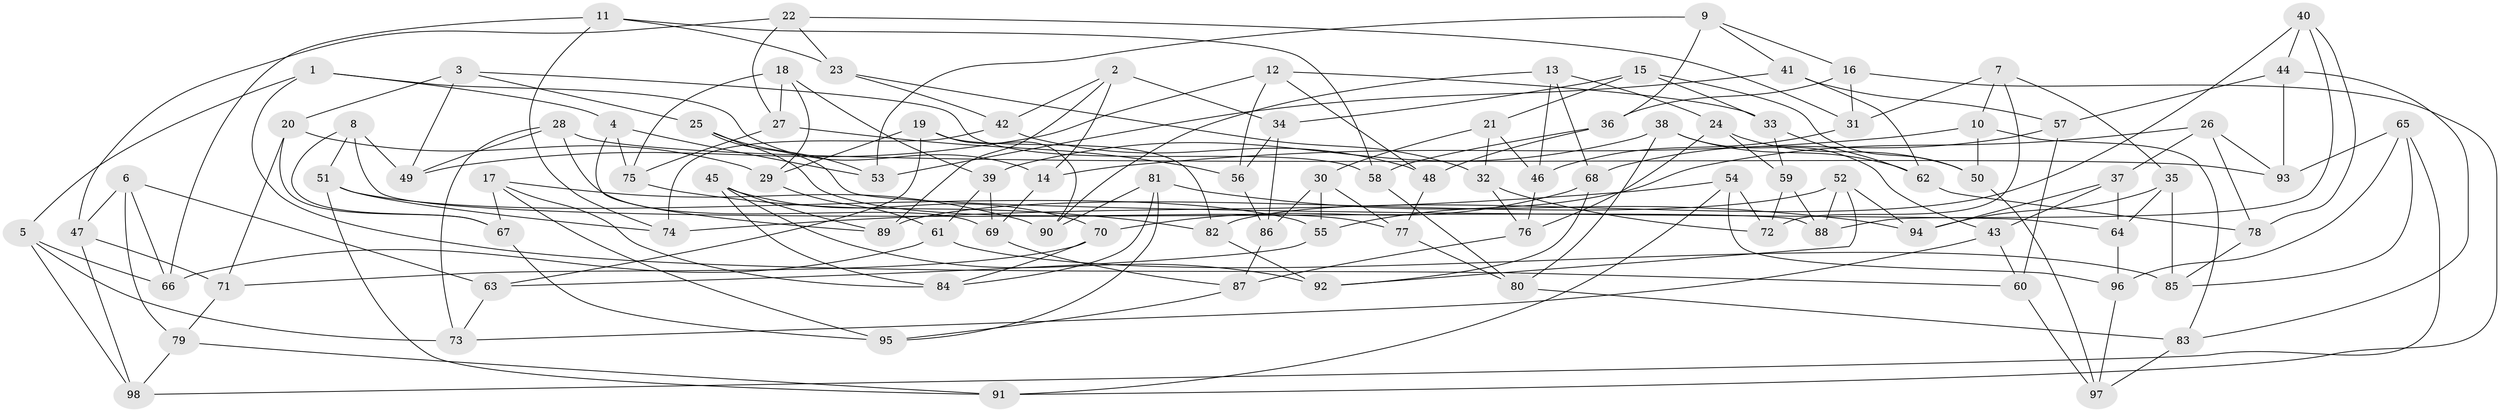 // coarse degree distribution, {4: 0.6470588235294118, 6: 0.16176470588235295, 10: 0.029411764705882353, 3: 0.07352941176470588, 7: 0.04411764705882353, 5: 0.014705882352941176, 8: 0.014705882352941176, 9: 0.014705882352941176}
// Generated by graph-tools (version 1.1) at 2025/20/03/04/25 18:20:28]
// undirected, 98 vertices, 196 edges
graph export_dot {
graph [start="1"]
  node [color=gray90,style=filled];
  1;
  2;
  3;
  4;
  5;
  6;
  7;
  8;
  9;
  10;
  11;
  12;
  13;
  14;
  15;
  16;
  17;
  18;
  19;
  20;
  21;
  22;
  23;
  24;
  25;
  26;
  27;
  28;
  29;
  30;
  31;
  32;
  33;
  34;
  35;
  36;
  37;
  38;
  39;
  40;
  41;
  42;
  43;
  44;
  45;
  46;
  47;
  48;
  49;
  50;
  51;
  52;
  53;
  54;
  55;
  56;
  57;
  58;
  59;
  60;
  61;
  62;
  63;
  64;
  65;
  66;
  67;
  68;
  69;
  70;
  71;
  72;
  73;
  74;
  75;
  76;
  77;
  78;
  79;
  80;
  81;
  82;
  83;
  84;
  85;
  86;
  87;
  88;
  89;
  90;
  91;
  92;
  93;
  94;
  95;
  96;
  97;
  98;
  1 -- 4;
  1 -- 60;
  1 -- 14;
  1 -- 5;
  2 -- 89;
  2 -- 14;
  2 -- 42;
  2 -- 34;
  3 -- 20;
  3 -- 25;
  3 -- 58;
  3 -- 49;
  4 -- 89;
  4 -- 75;
  4 -- 53;
  5 -- 66;
  5 -- 73;
  5 -- 98;
  6 -- 79;
  6 -- 66;
  6 -- 47;
  6 -- 63;
  7 -- 10;
  7 -- 31;
  7 -- 72;
  7 -- 35;
  8 -- 67;
  8 -- 49;
  8 -- 88;
  8 -- 51;
  9 -- 36;
  9 -- 41;
  9 -- 16;
  9 -- 53;
  10 -- 50;
  10 -- 14;
  10 -- 83;
  11 -- 23;
  11 -- 74;
  11 -- 58;
  11 -- 66;
  12 -- 49;
  12 -- 33;
  12 -- 56;
  12 -- 48;
  13 -- 46;
  13 -- 24;
  13 -- 90;
  13 -- 68;
  14 -- 69;
  15 -- 33;
  15 -- 34;
  15 -- 50;
  15 -- 21;
  16 -- 91;
  16 -- 31;
  16 -- 36;
  17 -- 95;
  17 -- 67;
  17 -- 84;
  17 -- 90;
  18 -- 29;
  18 -- 27;
  18 -- 75;
  18 -- 39;
  19 -- 82;
  19 -- 90;
  19 -- 63;
  19 -- 29;
  20 -- 29;
  20 -- 71;
  20 -- 67;
  21 -- 30;
  21 -- 46;
  21 -- 32;
  22 -- 31;
  22 -- 47;
  22 -- 27;
  22 -- 23;
  23 -- 42;
  23 -- 32;
  24 -- 76;
  24 -- 50;
  24 -- 59;
  25 -- 77;
  25 -- 53;
  25 -- 64;
  26 -- 93;
  26 -- 55;
  26 -- 78;
  26 -- 37;
  27 -- 56;
  27 -- 75;
  28 -- 73;
  28 -- 93;
  28 -- 49;
  28 -- 69;
  29 -- 61;
  30 -- 77;
  30 -- 55;
  30 -- 86;
  31 -- 46;
  32 -- 76;
  32 -- 72;
  33 -- 62;
  33 -- 59;
  34 -- 86;
  34 -- 56;
  35 -- 85;
  35 -- 64;
  35 -- 94;
  36 -- 58;
  36 -- 48;
  37 -- 64;
  37 -- 94;
  37 -- 43;
  38 -- 39;
  38 -- 80;
  38 -- 43;
  38 -- 62;
  39 -- 69;
  39 -- 61;
  40 -- 78;
  40 -- 88;
  40 -- 82;
  40 -- 44;
  41 -- 53;
  41 -- 62;
  41 -- 57;
  42 -- 48;
  42 -- 74;
  43 -- 73;
  43 -- 60;
  44 -- 57;
  44 -- 83;
  44 -- 93;
  45 -- 92;
  45 -- 89;
  45 -- 84;
  45 -- 70;
  46 -- 76;
  47 -- 98;
  47 -- 71;
  48 -- 77;
  50 -- 97;
  51 -- 91;
  51 -- 55;
  51 -- 74;
  52 -- 94;
  52 -- 92;
  52 -- 88;
  52 -- 89;
  54 -- 96;
  54 -- 74;
  54 -- 91;
  54 -- 72;
  55 -- 63;
  56 -- 86;
  57 -- 60;
  57 -- 68;
  58 -- 80;
  59 -- 72;
  59 -- 88;
  60 -- 97;
  61 -- 85;
  61 -- 66;
  62 -- 78;
  63 -- 73;
  64 -- 96;
  65 -- 96;
  65 -- 93;
  65 -- 98;
  65 -- 85;
  67 -- 95;
  68 -- 70;
  68 -- 92;
  69 -- 87;
  70 -- 84;
  70 -- 71;
  71 -- 79;
  75 -- 82;
  76 -- 87;
  77 -- 80;
  78 -- 85;
  79 -- 91;
  79 -- 98;
  80 -- 83;
  81 -- 95;
  81 -- 84;
  81 -- 90;
  81 -- 94;
  82 -- 92;
  83 -- 97;
  86 -- 87;
  87 -- 95;
  96 -- 97;
}
